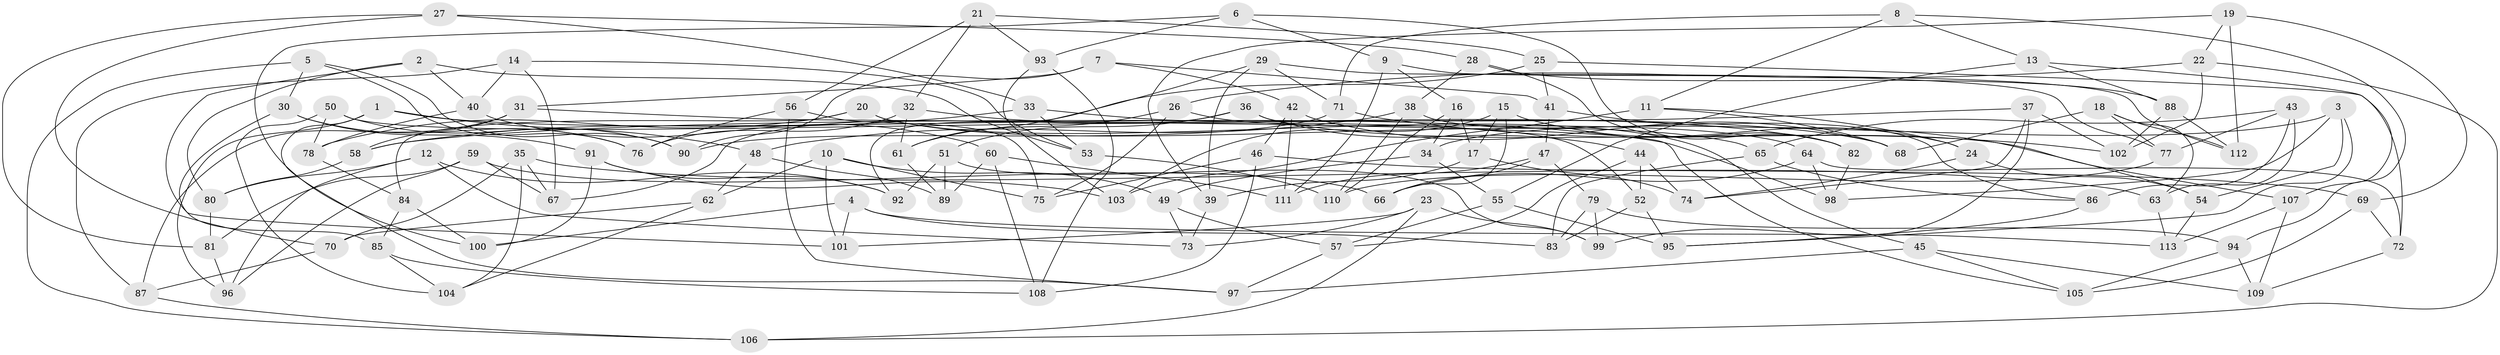 // coarse degree distribution, {6: 0.23880597014925373, 11: 0.029850746268656716, 4: 0.5671641791044776, 12: 0.014925373134328358, 8: 0.07462686567164178, 9: 0.014925373134328358, 10: 0.014925373134328358, 3: 0.029850746268656716, 5: 0.014925373134328358}
// Generated by graph-tools (version 1.1) at 2025/20/03/04/25 18:20:46]
// undirected, 113 vertices, 226 edges
graph export_dot {
graph [start="1"]
  node [color=gray90,style=filled];
  1;
  2;
  3;
  4;
  5;
  6;
  7;
  8;
  9;
  10;
  11;
  12;
  13;
  14;
  15;
  16;
  17;
  18;
  19;
  20;
  21;
  22;
  23;
  24;
  25;
  26;
  27;
  28;
  29;
  30;
  31;
  32;
  33;
  34;
  35;
  36;
  37;
  38;
  39;
  40;
  41;
  42;
  43;
  44;
  45;
  46;
  47;
  48;
  49;
  50;
  51;
  52;
  53;
  54;
  55;
  56;
  57;
  58;
  59;
  60;
  61;
  62;
  63;
  64;
  65;
  66;
  67;
  68;
  69;
  70;
  71;
  72;
  73;
  74;
  75;
  76;
  77;
  78;
  79;
  80;
  81;
  82;
  83;
  84;
  85;
  86;
  87;
  88;
  89;
  90;
  91;
  92;
  93;
  94;
  95;
  96;
  97;
  98;
  99;
  100;
  101;
  102;
  103;
  104;
  105;
  106;
  107;
  108;
  109;
  110;
  111;
  112;
  113;
  1 -- 97;
  1 -- 98;
  1 -- 96;
  1 -- 48;
  2 -- 40;
  2 -- 53;
  2 -- 80;
  2 -- 101;
  3 -- 54;
  3 -- 98;
  3 -- 95;
  3 -- 34;
  4 -- 101;
  4 -- 83;
  4 -- 113;
  4 -- 100;
  5 -- 30;
  5 -- 90;
  5 -- 106;
  5 -- 76;
  6 -- 9;
  6 -- 100;
  6 -- 82;
  6 -- 93;
  7 -- 41;
  7 -- 90;
  7 -- 42;
  7 -- 31;
  8 -- 11;
  8 -- 94;
  8 -- 13;
  8 -- 71;
  9 -- 112;
  9 -- 111;
  9 -- 16;
  10 -- 62;
  10 -- 101;
  10 -- 75;
  10 -- 49;
  11 -- 68;
  11 -- 103;
  11 -- 24;
  12 -- 96;
  12 -- 80;
  12 -- 92;
  12 -- 73;
  13 -- 55;
  13 -- 88;
  13 -- 107;
  14 -- 53;
  14 -- 87;
  14 -- 40;
  14 -- 67;
  15 -- 66;
  15 -- 17;
  15 -- 103;
  15 -- 24;
  16 -- 17;
  16 -- 34;
  16 -- 110;
  17 -- 74;
  17 -- 39;
  18 -- 112;
  18 -- 63;
  18 -- 68;
  18 -- 77;
  19 -- 112;
  19 -- 22;
  19 -- 39;
  19 -- 69;
  20 -- 45;
  20 -- 84;
  20 -- 78;
  20 -- 65;
  21 -- 93;
  21 -- 56;
  21 -- 32;
  21 -- 25;
  22 -- 106;
  22 -- 26;
  22 -- 102;
  23 -- 73;
  23 -- 106;
  23 -- 101;
  23 -- 99;
  24 -- 74;
  24 -- 54;
  25 -- 41;
  25 -- 72;
  25 -- 92;
  26 -- 64;
  26 -- 61;
  26 -- 75;
  27 -- 33;
  27 -- 81;
  27 -- 28;
  27 -- 70;
  28 -- 82;
  28 -- 88;
  28 -- 38;
  29 -- 61;
  29 -- 71;
  29 -- 39;
  29 -- 77;
  30 -- 85;
  30 -- 91;
  30 -- 76;
  31 -- 87;
  31 -- 105;
  31 -- 58;
  32 -- 76;
  32 -- 61;
  32 -- 82;
  33 -- 68;
  33 -- 53;
  33 -- 58;
  34 -- 55;
  34 -- 49;
  35 -- 67;
  35 -- 63;
  35 -- 70;
  35 -- 104;
  36 -- 51;
  36 -- 107;
  36 -- 44;
  36 -- 67;
  37 -- 74;
  37 -- 102;
  37 -- 99;
  37 -- 58;
  38 -- 110;
  38 -- 48;
  38 -- 86;
  39 -- 73;
  40 -- 78;
  40 -- 60;
  41 -- 47;
  41 -- 54;
  42 -- 68;
  42 -- 46;
  42 -- 111;
  43 -- 77;
  43 -- 63;
  43 -- 86;
  43 -- 65;
  44 -- 52;
  44 -- 74;
  44 -- 57;
  45 -- 97;
  45 -- 109;
  45 -- 105;
  46 -- 69;
  46 -- 108;
  46 -- 75;
  47 -- 79;
  47 -- 66;
  47 -- 111;
  48 -- 89;
  48 -- 62;
  49 -- 73;
  49 -- 57;
  50 -- 104;
  50 -- 78;
  50 -- 52;
  50 -- 90;
  51 -- 99;
  51 -- 89;
  51 -- 92;
  52 -- 83;
  52 -- 95;
  53 -- 110;
  54 -- 113;
  55 -- 95;
  55 -- 57;
  56 -- 75;
  56 -- 97;
  56 -- 76;
  57 -- 97;
  58 -- 80;
  59 -- 81;
  59 -- 67;
  59 -- 96;
  59 -- 66;
  60 -- 108;
  60 -- 89;
  60 -- 111;
  61 -- 89;
  62 -- 70;
  62 -- 104;
  63 -- 113;
  64 -- 98;
  64 -- 66;
  64 -- 72;
  65 -- 83;
  65 -- 86;
  69 -- 72;
  69 -- 105;
  70 -- 87;
  71 -- 102;
  71 -- 90;
  72 -- 109;
  77 -- 110;
  78 -- 84;
  79 -- 83;
  79 -- 99;
  79 -- 94;
  80 -- 81;
  81 -- 96;
  82 -- 98;
  84 -- 100;
  84 -- 85;
  85 -- 108;
  85 -- 104;
  86 -- 95;
  87 -- 106;
  88 -- 102;
  88 -- 112;
  91 -- 100;
  91 -- 103;
  91 -- 92;
  93 -- 103;
  93 -- 108;
  94 -- 105;
  94 -- 109;
  107 -- 113;
  107 -- 109;
}
